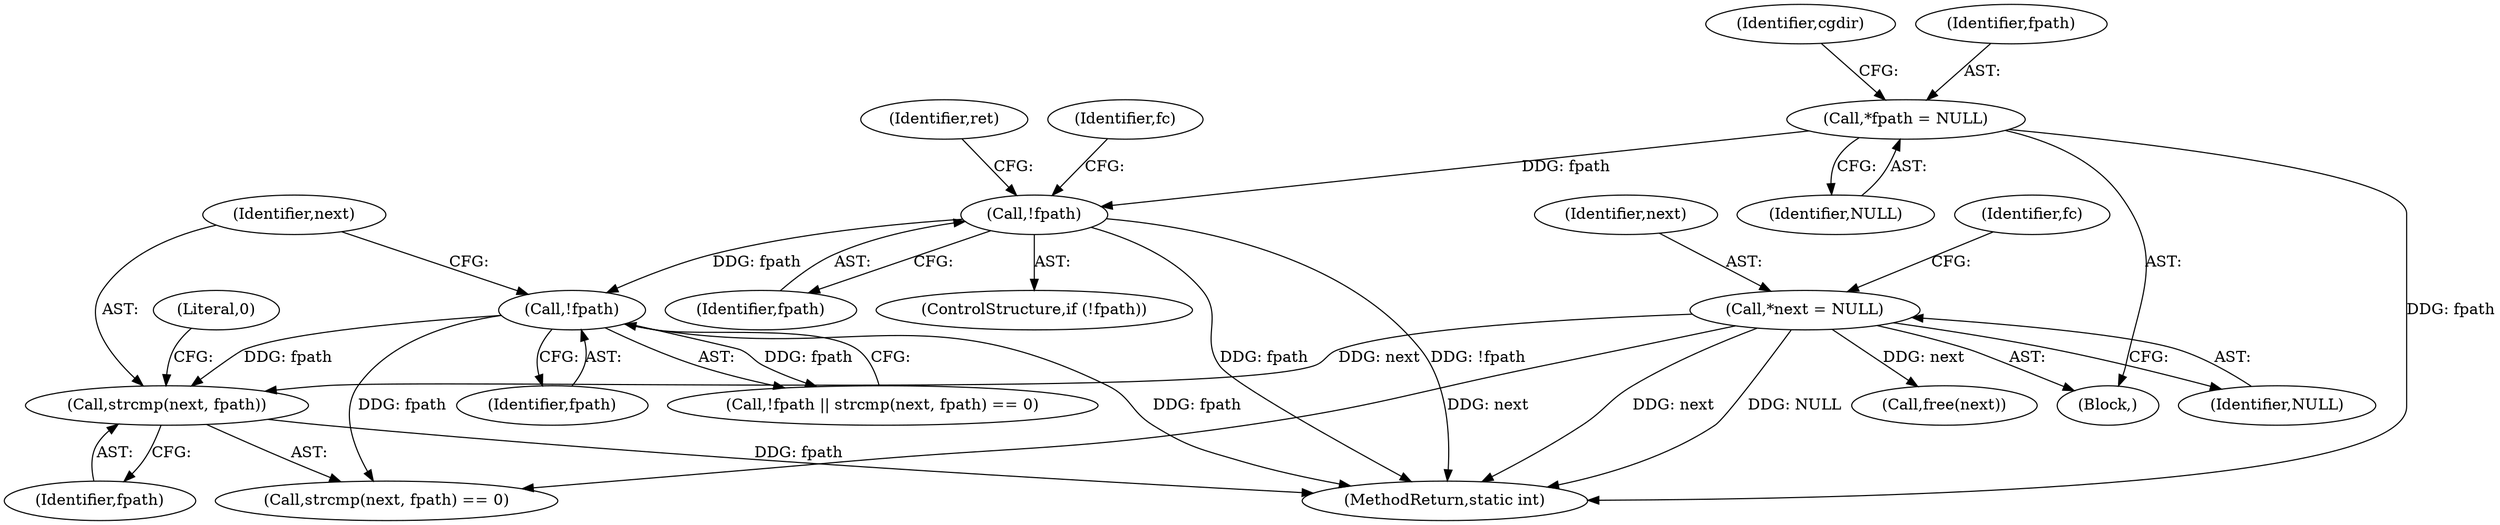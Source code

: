 digraph "0_lxcfs_a8b6c3e0537e90fba3c55910fd1b7229d54a60a7_4@API" {
"1000180" [label="(Call,strcmp(next, fpath))"];
"1000117" [label="(Call,*next = NULL)"];
"1000177" [label="(Call,!fpath)"];
"1000156" [label="(Call,!fpath)"];
"1000108" [label="(Call,*fpath = NULL)"];
"1000244" [label="(MethodReturn,static int)"];
"1000157" [label="(Identifier,fpath)"];
"1000180" [label="(Call,strcmp(next, fpath))"];
"1000117" [label="(Call,*next = NULL)"];
"1000119" [label="(Identifier,NULL)"];
"1000183" [label="(Literal,0)"];
"1000110" [label="(Identifier,NULL)"];
"1000156" [label="(Call,!fpath)"];
"1000168" [label="(Identifier,fc)"];
"1000108" [label="(Call,*fpath = NULL)"];
"1000155" [label="(ControlStructure,if (!fpath))"];
"1000118" [label="(Identifier,next)"];
"1000176" [label="(Call,!fpath || strcmp(next, fpath) == 0)"];
"1000177" [label="(Call,!fpath)"];
"1000113" [label="(Identifier,cgdir)"];
"1000160" [label="(Identifier,ret)"];
"1000240" [label="(Call,free(next))"];
"1000102" [label="(Block,)"];
"1000178" [label="(Identifier,fpath)"];
"1000181" [label="(Identifier,next)"];
"1000109" [label="(Identifier,fpath)"];
"1000182" [label="(Identifier,fpath)"];
"1000179" [label="(Call,strcmp(next, fpath) == 0)"];
"1000124" [label="(Identifier,fc)"];
"1000180" -> "1000179"  [label="AST: "];
"1000180" -> "1000182"  [label="CFG: "];
"1000181" -> "1000180"  [label="AST: "];
"1000182" -> "1000180"  [label="AST: "];
"1000183" -> "1000180"  [label="CFG: "];
"1000180" -> "1000244"  [label="DDG: fpath"];
"1000117" -> "1000180"  [label="DDG: next"];
"1000177" -> "1000180"  [label="DDG: fpath"];
"1000117" -> "1000102"  [label="AST: "];
"1000117" -> "1000119"  [label="CFG: "];
"1000118" -> "1000117"  [label="AST: "];
"1000119" -> "1000117"  [label="AST: "];
"1000124" -> "1000117"  [label="CFG: "];
"1000117" -> "1000244"  [label="DDG: next"];
"1000117" -> "1000244"  [label="DDG: NULL"];
"1000117" -> "1000179"  [label="DDG: next"];
"1000117" -> "1000240"  [label="DDG: next"];
"1000177" -> "1000176"  [label="AST: "];
"1000177" -> "1000178"  [label="CFG: "];
"1000178" -> "1000177"  [label="AST: "];
"1000181" -> "1000177"  [label="CFG: "];
"1000176" -> "1000177"  [label="CFG: "];
"1000177" -> "1000244"  [label="DDG: fpath"];
"1000177" -> "1000176"  [label="DDG: fpath"];
"1000156" -> "1000177"  [label="DDG: fpath"];
"1000177" -> "1000179"  [label="DDG: fpath"];
"1000156" -> "1000155"  [label="AST: "];
"1000156" -> "1000157"  [label="CFG: "];
"1000157" -> "1000156"  [label="AST: "];
"1000160" -> "1000156"  [label="CFG: "];
"1000168" -> "1000156"  [label="CFG: "];
"1000156" -> "1000244"  [label="DDG: fpath"];
"1000156" -> "1000244"  [label="DDG: !fpath"];
"1000108" -> "1000156"  [label="DDG: fpath"];
"1000108" -> "1000102"  [label="AST: "];
"1000108" -> "1000110"  [label="CFG: "];
"1000109" -> "1000108"  [label="AST: "];
"1000110" -> "1000108"  [label="AST: "];
"1000113" -> "1000108"  [label="CFG: "];
"1000108" -> "1000244"  [label="DDG: fpath"];
}
